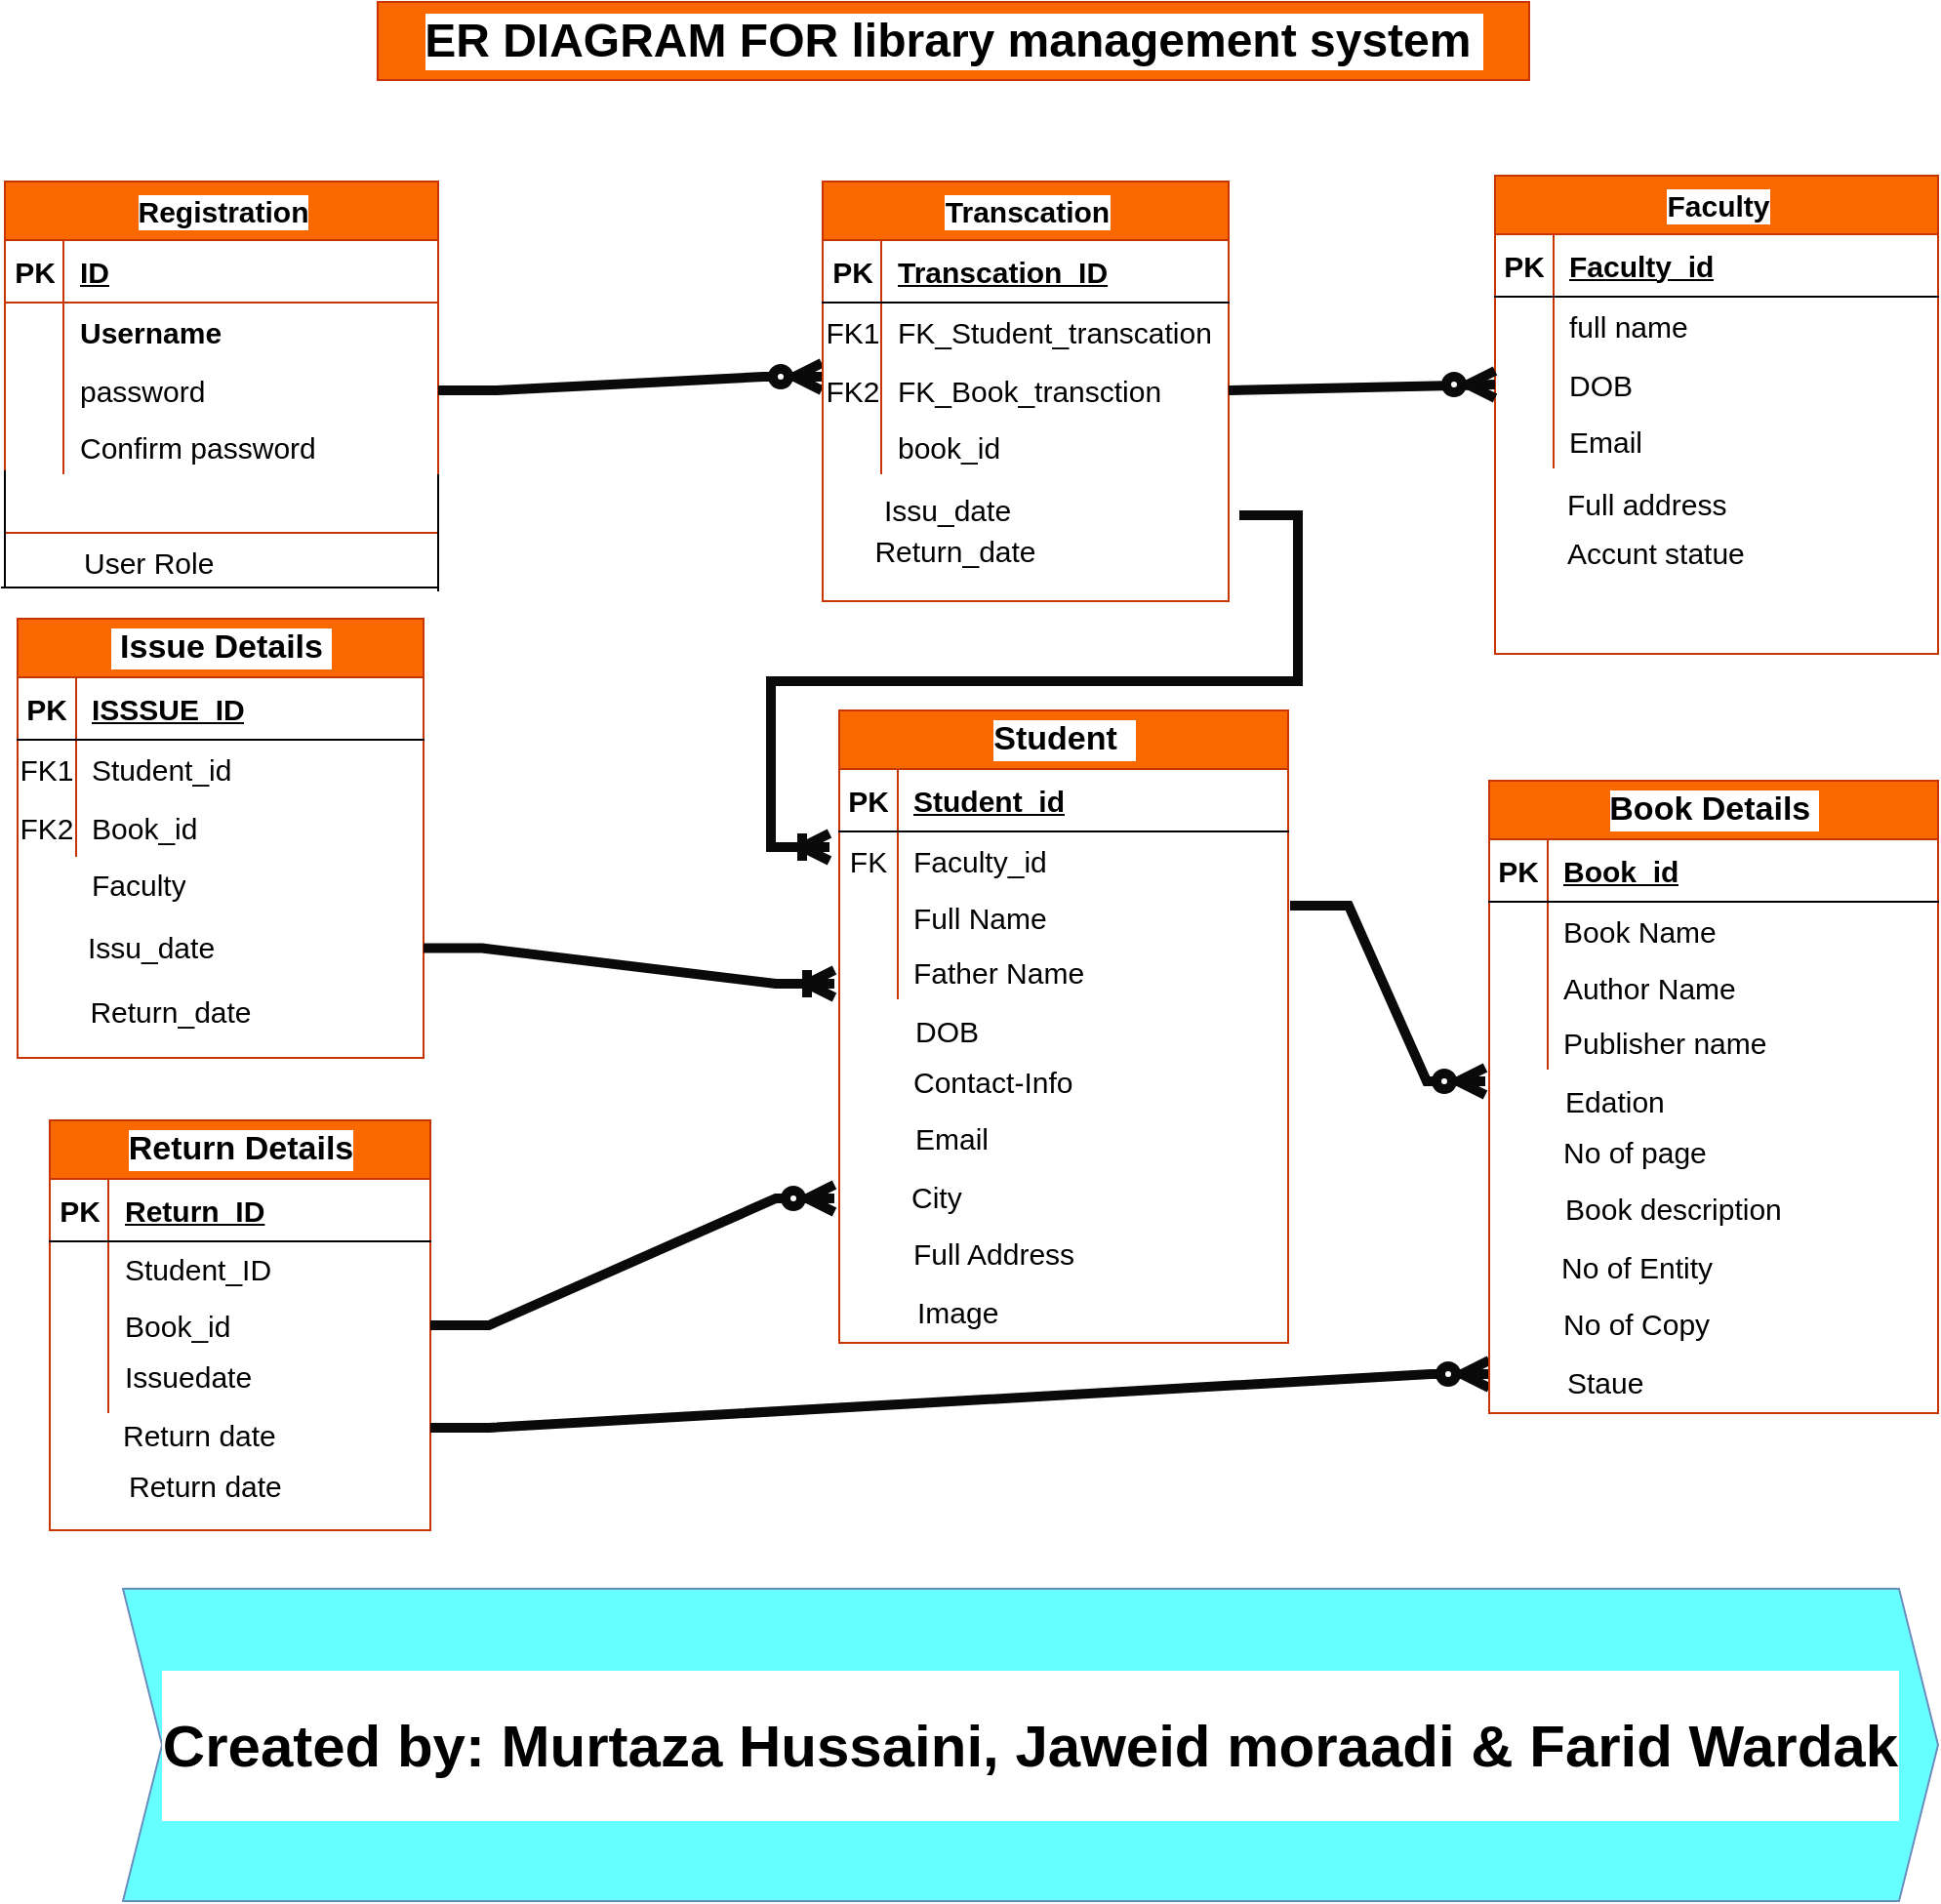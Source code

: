 <mxfile version="27.0.5">
  <diagram name="Page-1" id="enIxqUN0M-IkAclhJr2Q">
    <mxGraphModel dx="1326" dy="737" grid="1" gridSize="10" guides="1" tooltips="1" connect="1" arrows="1" fold="1" page="1" pageScale="1" pageWidth="850" pageHeight="1100" math="0" shadow="0">
      <root>
        <mxCell id="0" />
        <mxCell id="1" parent="0" />
        <mxCell id="2v6IDgmXy5sViwPyaW7p-1" value="&lt;font&gt;Registration&lt;/font&gt;" style="shape=table;startSize=30;container=1;collapsible=1;childLayout=tableLayout;fixedRows=1;rowLines=0;fontStyle=1;align=center;resizeLast=1;html=1;labelBackgroundColor=#FFFFFF;swimlaneFillColor=default;fontSize=15;fillColor=#fa6800;fontColor=#000000;strokeColor=#C73500;" parent="1" vertex="1">
          <mxGeometry x="209.5" y="149" width="222" height="180" as="geometry" />
        </mxCell>
        <mxCell id="2v6IDgmXy5sViwPyaW7p-2" value="" style="shape=tableRow;horizontal=0;startSize=0;swimlaneHead=0;swimlaneBody=0;fillColor=none;collapsible=0;dropTarget=0;points=[[0,0.5],[1,0.5]];portConstraint=eastwest;top=0;left=0;right=0;bottom=1;labelBackgroundColor=#FFFFFF;strokeColor=inherit;fontSize=15;" parent="2v6IDgmXy5sViwPyaW7p-1" vertex="1">
          <mxGeometry y="30" width="222" height="32" as="geometry" />
        </mxCell>
        <mxCell id="2v6IDgmXy5sViwPyaW7p-3" value="PK" style="shape=partialRectangle;connectable=0;fillColor=none;top=0;left=0;bottom=0;right=0;fontStyle=1;overflow=hidden;whiteSpace=wrap;html=1;labelBackgroundColor=#FFFFFF;strokeColor=inherit;fontSize=15;" parent="2v6IDgmXy5sViwPyaW7p-2" vertex="1">
          <mxGeometry width="30" height="32" as="geometry">
            <mxRectangle width="30" height="32" as="alternateBounds" />
          </mxGeometry>
        </mxCell>
        <mxCell id="2v6IDgmXy5sViwPyaW7p-4" value="ID" style="shape=partialRectangle;connectable=0;fillColor=none;top=0;left=0;bottom=0;right=0;align=left;spacingLeft=6;fontStyle=5;overflow=hidden;whiteSpace=wrap;html=1;labelBackgroundColor=#FFFFFF;strokeColor=inherit;fontSize=15;" parent="2v6IDgmXy5sViwPyaW7p-2" vertex="1">
          <mxGeometry x="30" width="192" height="32" as="geometry">
            <mxRectangle width="192" height="32" as="alternateBounds" />
          </mxGeometry>
        </mxCell>
        <mxCell id="2v6IDgmXy5sViwPyaW7p-5" value="" style="shape=tableRow;horizontal=0;startSize=0;swimlaneHead=0;swimlaneBody=0;fillColor=none;collapsible=0;dropTarget=0;points=[[0,0.5],[1,0.5]];portConstraint=eastwest;top=0;left=0;right=0;bottom=0;labelBackgroundColor=#FFFFFF;strokeColor=inherit;fontSize=15;" parent="2v6IDgmXy5sViwPyaW7p-1" vertex="1">
          <mxGeometry y="62" width="222" height="30" as="geometry" />
        </mxCell>
        <mxCell id="2v6IDgmXy5sViwPyaW7p-6" value="" style="shape=partialRectangle;connectable=0;fillColor=none;top=0;left=0;bottom=0;right=0;editable=1;overflow=hidden;whiteSpace=wrap;html=1;labelBackgroundColor=#FFFFFF;strokeColor=inherit;fontSize=15;" parent="2v6IDgmXy5sViwPyaW7p-5" vertex="1">
          <mxGeometry width="30" height="30" as="geometry">
            <mxRectangle width="30" height="30" as="alternateBounds" />
          </mxGeometry>
        </mxCell>
        <mxCell id="2v6IDgmXy5sViwPyaW7p-7" value="&lt;b&gt;Username&lt;/b&gt;" style="shape=partialRectangle;connectable=0;fillColor=none;top=0;left=0;bottom=0;right=0;align=left;spacingLeft=6;overflow=hidden;whiteSpace=wrap;html=1;labelBackgroundColor=#FFFFFF;strokeColor=inherit;fontSize=15;" parent="2v6IDgmXy5sViwPyaW7p-5" vertex="1">
          <mxGeometry x="30" width="192" height="30" as="geometry">
            <mxRectangle width="192" height="30" as="alternateBounds" />
          </mxGeometry>
        </mxCell>
        <mxCell id="2v6IDgmXy5sViwPyaW7p-8" value="" style="shape=tableRow;horizontal=0;startSize=0;swimlaneHead=0;swimlaneBody=0;fillColor=none;collapsible=0;dropTarget=0;points=[[0,0.5],[1,0.5]];portConstraint=eastwest;top=0;left=0;right=0;bottom=0;labelBackgroundColor=#FFFFFF;strokeColor=inherit;fontSize=15;" parent="2v6IDgmXy5sViwPyaW7p-1" vertex="1">
          <mxGeometry y="92" width="222" height="30" as="geometry" />
        </mxCell>
        <mxCell id="2v6IDgmXy5sViwPyaW7p-9" value="" style="shape=partialRectangle;connectable=0;fillColor=none;top=0;left=0;bottom=0;right=0;editable=1;overflow=hidden;whiteSpace=wrap;html=1;labelBackgroundColor=#FFFFFF;strokeColor=inherit;fontSize=15;" parent="2v6IDgmXy5sViwPyaW7p-8" vertex="1">
          <mxGeometry width="30" height="30" as="geometry">
            <mxRectangle width="30" height="30" as="alternateBounds" />
          </mxGeometry>
        </mxCell>
        <mxCell id="2v6IDgmXy5sViwPyaW7p-10" value="password" style="shape=partialRectangle;connectable=0;fillColor=none;top=0;left=0;bottom=0;right=0;align=left;spacingLeft=6;overflow=hidden;whiteSpace=wrap;html=1;labelBackgroundColor=#FFFFFF;strokeColor=inherit;fontSize=15;" parent="2v6IDgmXy5sViwPyaW7p-8" vertex="1">
          <mxGeometry x="30" width="192" height="30" as="geometry">
            <mxRectangle width="192" height="30" as="alternateBounds" />
          </mxGeometry>
        </mxCell>
        <mxCell id="2v6IDgmXy5sViwPyaW7p-11" value="" style="shape=tableRow;horizontal=0;startSize=0;swimlaneHead=0;swimlaneBody=0;fillColor=none;collapsible=0;dropTarget=0;points=[[0,0.5],[1,0.5]];portConstraint=eastwest;top=0;left=0;right=0;bottom=0;labelBackgroundColor=#FFFFFF;strokeColor=inherit;fontSize=15;" parent="2v6IDgmXy5sViwPyaW7p-1" vertex="1">
          <mxGeometry y="122" width="222" height="28" as="geometry" />
        </mxCell>
        <mxCell id="2v6IDgmXy5sViwPyaW7p-12" value="" style="shape=partialRectangle;connectable=0;fillColor=none;top=0;left=0;bottom=0;right=0;editable=1;overflow=hidden;whiteSpace=wrap;html=1;labelBackgroundColor=#FFFFFF;strokeColor=inherit;fontSize=15;" parent="2v6IDgmXy5sViwPyaW7p-11" vertex="1">
          <mxGeometry width="30" height="28" as="geometry">
            <mxRectangle width="30" height="28" as="alternateBounds" />
          </mxGeometry>
        </mxCell>
        <mxCell id="2v6IDgmXy5sViwPyaW7p-13" value="Confirm password" style="shape=partialRectangle;connectable=0;fillColor=none;top=0;left=0;bottom=0;right=0;align=left;spacingLeft=6;overflow=hidden;whiteSpace=wrap;html=1;labelBackgroundColor=#FFFFFF;strokeColor=inherit;fontSize=15;" parent="2v6IDgmXy5sViwPyaW7p-11" vertex="1">
          <mxGeometry x="30" width="192" height="28" as="geometry">
            <mxRectangle width="192" height="28" as="alternateBounds" />
          </mxGeometry>
        </mxCell>
        <mxCell id="2v6IDgmXy5sViwPyaW7p-14" value="" style="endArrow=none;html=1;rounded=0;fontFamily=Helvetica;fontSize=15;fontColor=default;horizontal=0;exitX=0.016;exitY=-0.075;exitDx=0;exitDy=0;exitPerimeter=0;entryX=0.994;entryY=0.89;entryDx=0;entryDy=0;entryPerimeter=0;labelBackgroundColor=#FFFFFF;strokeColor=none;" parent="2v6IDgmXy5sViwPyaW7p-1" target="2v6IDgmXy5sViwPyaW7p-5" edge="1">
          <mxGeometry width="50" height="50" relative="1" as="geometry">
            <mxPoint x="-0.12" y="89.75" as="sourcePoint" />
            <mxPoint x="187" y="90" as="targetPoint" />
          </mxGeometry>
        </mxCell>
        <mxCell id="2v6IDgmXy5sViwPyaW7p-20" value="" style="edgeStyle=entityRelationEdgeStyle;fontSize=20;html=1;endArrow=ERzeroToMany;startArrow=none;rounded=0;fontFamily=Verdana;fontColor=#1A1A1A;horizontal=0;labelBackgroundColor=light-dark(#171616, #121212);exitX=1;exitY=0.5;exitDx=0;exitDy=0;fillColor=#fa6800;strokeColor=light-dark(#0a0a0a, #ff9164);spacingTop=2;fontStyle=1;verticalAlign=middle;labelBorderColor=default;textShadow=0;entryX=1;entryY=0.5;entryDx=0;entryDy=0;startFill=0;endSize=8;startSize=8;targetPerimeterSpacing=2;sourcePerimeterSpacing=2;jumpStyle=line;strokeWidth=5;" parent="2v6IDgmXy5sViwPyaW7p-1" source="2v6IDgmXy5sViwPyaW7p-8" edge="1">
          <mxGeometry width="100" height="100" relative="1" as="geometry">
            <mxPoint x="230" y="111.5" as="sourcePoint" />
            <mxPoint x="418.5" y="100" as="targetPoint" />
            <Array as="points">
              <mxPoint x="320" y="11.5" />
              <mxPoint x="330" y="91.5" />
            </Array>
          </mxGeometry>
        </mxCell>
        <mxCell id="2v6IDgmXy5sViwPyaW7p-15" value="User Role" style="shape=partialRectangle;connectable=0;fillColor=none;top=0;left=0;bottom=0;right=0;align=left;spacingLeft=6;overflow=hidden;whiteSpace=wrap;html=1;labelBackgroundColor=#FFFFFF;strokeColor=none;fontSize=15;" parent="1" vertex="1">
          <mxGeometry x="241.5" y="329" width="150" height="30" as="geometry">
            <mxRectangle width="150" height="30" as="alternateBounds" />
          </mxGeometry>
        </mxCell>
        <mxCell id="2v6IDgmXy5sViwPyaW7p-16" value="" style="endArrow=none;html=1;rounded=0;fontFamily=Helvetica;fontSize=15;fontColor=default;horizontal=0;labelBackgroundColor=#FFFFFF;strokeColor=none;" parent="1" edge="1">
          <mxGeometry width="50" height="50" relative="1" as="geometry">
            <mxPoint x="251.5" y="369" as="sourcePoint" />
            <mxPoint x="431.5" y="369" as="targetPoint" />
          </mxGeometry>
        </mxCell>
        <mxCell id="2v6IDgmXy5sViwPyaW7p-17" value="" style="endArrow=none;html=1;rounded=0;fontFamily=Helvetica;fontSize=15;fontColor=default;horizontal=0;labelBackgroundColor=#FFFFFF;strokeColor=none;" parent="1" edge="1">
          <mxGeometry width="50" height="50" relative="1" as="geometry">
            <mxPoint x="431.5" y="329" as="sourcePoint" />
            <mxPoint x="431.5" y="369" as="targetPoint" />
          </mxGeometry>
        </mxCell>
        <mxCell id="2v6IDgmXy5sViwPyaW7p-18" value="" style="endArrow=none;html=1;rounded=0;fontFamily=Helvetica;fontSize=15;fontColor=default;horizontal=0;labelBackgroundColor=#FFFFFF;strokeColor=none;" parent="1" edge="1">
          <mxGeometry width="50" height="50" relative="1" as="geometry">
            <mxPoint x="251.5" y="329" as="sourcePoint" />
            <mxPoint x="251.5" y="370" as="targetPoint" />
          </mxGeometry>
        </mxCell>
        <mxCell id="2v6IDgmXy5sViwPyaW7p-19" value="" style="endArrow=none;html=1;rounded=0;fontFamily=Helvetica;fontSize=15;fontColor=default;horizontal=0;labelBackgroundColor=#FFFFFF;strokeColor=none;" parent="1" edge="1">
          <mxGeometry width="50" height="50" relative="1" as="geometry">
            <mxPoint x="281.5" y="330" as="sourcePoint" />
            <mxPoint x="281.5" y="370" as="targetPoint" />
          </mxGeometry>
        </mxCell>
        <mxCell id="2v6IDgmXy5sViwPyaW7p-21" value="Transcation" style="shape=table;startSize=30;container=1;collapsible=1;childLayout=tableLayout;fixedRows=1;rowLines=0;fontStyle=1;align=center;resizeLast=1;html=1;labelBackgroundColor=#FFFFFF;swimlaneFillColor=default;fontSize=15;fillColor=#fa6800;fontColor=#000000;strokeColor=#C73500;" parent="1" vertex="1">
          <mxGeometry x="628.5" y="149" width="208" height="215" as="geometry" />
        </mxCell>
        <mxCell id="2v6IDgmXy5sViwPyaW7p-22" value="" style="shape=tableRow;horizontal=0;startSize=0;swimlaneHead=0;swimlaneBody=0;fillColor=none;collapsible=0;dropTarget=0;points=[[0,0.5],[1,0.5]];portConstraint=eastwest;top=0;left=0;right=0;bottom=1;labelBackgroundColor=#FFFFFF;fontSize=15;" parent="2v6IDgmXy5sViwPyaW7p-21" vertex="1">
          <mxGeometry y="30" width="208" height="32" as="geometry" />
        </mxCell>
        <mxCell id="2v6IDgmXy5sViwPyaW7p-23" value="PK" style="shape=partialRectangle;connectable=0;fillColor=none;top=0;left=0;bottom=0;right=0;fontStyle=1;overflow=hidden;whiteSpace=wrap;html=1;labelBackgroundColor=#FFFFFF;fontSize=15;" parent="2v6IDgmXy5sViwPyaW7p-22" vertex="1">
          <mxGeometry width="30" height="32" as="geometry">
            <mxRectangle width="30" height="32" as="alternateBounds" />
          </mxGeometry>
        </mxCell>
        <mxCell id="2v6IDgmXy5sViwPyaW7p-24" value="Transcation_ID" style="shape=partialRectangle;connectable=0;fillColor=none;top=0;left=0;bottom=0;right=0;align=left;spacingLeft=6;fontStyle=5;overflow=hidden;whiteSpace=wrap;html=1;labelBackgroundColor=#FFFFFF;fontSize=15;" parent="2v6IDgmXy5sViwPyaW7p-22" vertex="1">
          <mxGeometry x="30" width="178" height="32" as="geometry">
            <mxRectangle width="178" height="32" as="alternateBounds" />
          </mxGeometry>
        </mxCell>
        <mxCell id="2v6IDgmXy5sViwPyaW7p-25" value="" style="shape=tableRow;horizontal=0;startSize=0;swimlaneHead=0;swimlaneBody=0;fillColor=none;collapsible=0;dropTarget=0;points=[[0,0.5],[1,0.5]];portConstraint=eastwest;top=0;left=0;right=0;bottom=0;labelBackgroundColor=#FFFFFF;fontSize=15;" parent="2v6IDgmXy5sViwPyaW7p-21" vertex="1">
          <mxGeometry y="62" width="208" height="30" as="geometry" />
        </mxCell>
        <mxCell id="2v6IDgmXy5sViwPyaW7p-26" value="FK1" style="shape=partialRectangle;connectable=0;fillColor=none;top=0;left=0;bottom=0;right=0;editable=1;overflow=hidden;whiteSpace=wrap;html=1;labelBackgroundColor=#FFFFFF;fontSize=15;" parent="2v6IDgmXy5sViwPyaW7p-25" vertex="1">
          <mxGeometry width="30" height="30" as="geometry">
            <mxRectangle width="30" height="30" as="alternateBounds" />
          </mxGeometry>
        </mxCell>
        <mxCell id="2v6IDgmXy5sViwPyaW7p-27" value="FK_Student_transcation" style="shape=partialRectangle;connectable=0;fillColor=none;top=0;left=0;bottom=0;right=0;align=left;spacingLeft=6;overflow=hidden;whiteSpace=wrap;html=1;labelBackgroundColor=#FFFFFF;fontSize=15;" parent="2v6IDgmXy5sViwPyaW7p-25" vertex="1">
          <mxGeometry x="30" width="178" height="30" as="geometry">
            <mxRectangle width="178" height="30" as="alternateBounds" />
          </mxGeometry>
        </mxCell>
        <mxCell id="2v6IDgmXy5sViwPyaW7p-28" value="" style="shape=tableRow;horizontal=0;startSize=0;swimlaneHead=0;swimlaneBody=0;fillColor=none;collapsible=0;dropTarget=0;points=[[0,0.5],[1,0.5]];portConstraint=eastwest;top=0;left=0;right=0;bottom=0;labelBackgroundColor=#FFFFFF;fontSize=15;" parent="2v6IDgmXy5sViwPyaW7p-21" vertex="1">
          <mxGeometry y="92" width="208" height="30" as="geometry" />
        </mxCell>
        <mxCell id="2v6IDgmXy5sViwPyaW7p-29" value="FK2" style="shape=partialRectangle;connectable=0;fillColor=none;top=0;left=0;bottom=0;right=0;editable=1;overflow=hidden;whiteSpace=wrap;html=1;labelBackgroundColor=#FFFFFF;fontSize=15;" parent="2v6IDgmXy5sViwPyaW7p-28" vertex="1">
          <mxGeometry width="30" height="30" as="geometry">
            <mxRectangle width="30" height="30" as="alternateBounds" />
          </mxGeometry>
        </mxCell>
        <mxCell id="2v6IDgmXy5sViwPyaW7p-30" value="FK_Book_transction" style="shape=partialRectangle;connectable=0;fillColor=none;top=0;left=0;bottom=0;right=0;align=left;spacingLeft=6;overflow=hidden;whiteSpace=wrap;html=1;labelBackgroundColor=#FFFFFF;fontSize=15;" parent="2v6IDgmXy5sViwPyaW7p-28" vertex="1">
          <mxGeometry x="30" width="178" height="30" as="geometry">
            <mxRectangle width="178" height="30" as="alternateBounds" />
          </mxGeometry>
        </mxCell>
        <mxCell id="2v6IDgmXy5sViwPyaW7p-31" value="" style="shape=tableRow;horizontal=0;startSize=0;swimlaneHead=0;swimlaneBody=0;fillColor=none;collapsible=0;dropTarget=0;points=[[0,0.5],[1,0.5]];portConstraint=eastwest;top=0;left=0;right=0;bottom=0;labelBackgroundColor=#FFFFFF;fontSize=15;" parent="2v6IDgmXy5sViwPyaW7p-21" vertex="1">
          <mxGeometry y="122" width="208" height="28" as="geometry" />
        </mxCell>
        <mxCell id="2v6IDgmXy5sViwPyaW7p-32" value="" style="shape=partialRectangle;connectable=0;fillColor=none;top=0;left=0;bottom=0;right=0;editable=1;overflow=hidden;whiteSpace=wrap;html=1;labelBackgroundColor=#FFFFFF;fontSize=15;" parent="2v6IDgmXy5sViwPyaW7p-31" vertex="1">
          <mxGeometry width="30" height="28" as="geometry">
            <mxRectangle width="30" height="28" as="alternateBounds" />
          </mxGeometry>
        </mxCell>
        <mxCell id="2v6IDgmXy5sViwPyaW7p-33" value="book_id" style="shape=partialRectangle;connectable=0;fillColor=none;top=0;left=0;bottom=0;right=0;align=left;spacingLeft=6;overflow=hidden;whiteSpace=wrap;html=1;labelBackgroundColor=#FFFFFF;fontSize=15;" parent="2v6IDgmXy5sViwPyaW7p-31" vertex="1">
          <mxGeometry x="30" width="178" height="28" as="geometry">
            <mxRectangle width="178" height="28" as="alternateBounds" />
          </mxGeometry>
        </mxCell>
        <mxCell id="2v6IDgmXy5sViwPyaW7p-34" value="Issu_date" style="text;html=1;align=center;verticalAlign=middle;resizable=0;points=[];autosize=1;strokeColor=none;fillColor=none;fontFamily=Helvetica;fontSize=15;fontColor=default;horizontal=0;rotation=90;labelBackgroundColor=#FFFFFF;" parent="1" vertex="1">
          <mxGeometry x="671.5" y="277" width="40" height="80" as="geometry" />
        </mxCell>
        <mxCell id="2v6IDgmXy5sViwPyaW7p-35" value="Return_date" style="text;html=1;align=center;verticalAlign=middle;resizable=0;points=[];autosize=1;strokeColor=none;fillColor=none;fontFamily=Helvetica;fontSize=15;fontColor=default;horizontal=0;rotation=90;labelBackgroundColor=#FFFFFF;" parent="1" vertex="1">
          <mxGeometry x="675.5" y="288" width="40" height="100" as="geometry" />
        </mxCell>
        <mxCell id="2v6IDgmXy5sViwPyaW7p-37" value="Faculty" style="shape=table;startSize=30;container=1;collapsible=1;childLayout=tableLayout;fixedRows=1;rowLines=0;fontStyle=1;align=center;resizeLast=1;html=1;labelBackgroundColor=#FFFFFF;swimlaneFillColor=default;strokeColor=#C73500;fontSize=15;fillColor=#fa6800;fontColor=#000000;" parent="1" vertex="1">
          <mxGeometry x="973" y="146" width="227" height="245" as="geometry" />
        </mxCell>
        <mxCell id="2v6IDgmXy5sViwPyaW7p-38" value="" style="shape=tableRow;horizontal=0;startSize=0;swimlaneHead=0;swimlaneBody=0;fillColor=none;collapsible=0;dropTarget=0;points=[[0,0.5],[1,0.5]];portConstraint=eastwest;top=0;left=0;right=0;bottom=1;labelBackgroundColor=#FFFFFF;swimlaneFillColor=default;strokeColor=default;fontSize=15;" parent="2v6IDgmXy5sViwPyaW7p-37" vertex="1">
          <mxGeometry y="30" width="227" height="32" as="geometry" />
        </mxCell>
        <mxCell id="2v6IDgmXy5sViwPyaW7p-39" value="PK" style="shape=partialRectangle;connectable=0;fillColor=none;top=0;left=0;bottom=0;right=0;fontStyle=1;overflow=hidden;whiteSpace=wrap;html=1;labelBackgroundColor=#FFFFFF;swimlaneFillColor=default;strokeColor=default;fontSize=15;" parent="2v6IDgmXy5sViwPyaW7p-38" vertex="1">
          <mxGeometry width="30" height="32" as="geometry">
            <mxRectangle width="30" height="32" as="alternateBounds" />
          </mxGeometry>
        </mxCell>
        <mxCell id="2v6IDgmXy5sViwPyaW7p-40" value="Faculty_id" style="shape=partialRectangle;connectable=0;fillColor=none;top=0;left=0;bottom=0;right=0;align=left;spacingLeft=6;fontStyle=5;overflow=hidden;whiteSpace=wrap;html=1;labelBackgroundColor=#FFFFFF;swimlaneFillColor=default;strokeColor=default;fontSize=15;" parent="2v6IDgmXy5sViwPyaW7p-38" vertex="1">
          <mxGeometry x="30" width="197" height="32" as="geometry">
            <mxRectangle width="197" height="32" as="alternateBounds" />
          </mxGeometry>
        </mxCell>
        <mxCell id="2v6IDgmXy5sViwPyaW7p-41" value="" style="shape=tableRow;horizontal=0;startSize=0;swimlaneHead=0;swimlaneBody=0;fillColor=none;collapsible=0;dropTarget=0;points=[[0,0.5],[1,0.5]];portConstraint=eastwest;top=0;left=0;right=0;bottom=0;labelBackgroundColor=#FFFFFF;swimlaneFillColor=default;strokeColor=default;fontSize=15;" parent="2v6IDgmXy5sViwPyaW7p-37" vertex="1">
          <mxGeometry y="62" width="227" height="30" as="geometry" />
        </mxCell>
        <mxCell id="2v6IDgmXy5sViwPyaW7p-42" value="" style="shape=partialRectangle;connectable=0;fillColor=none;top=0;left=0;bottom=0;right=0;editable=1;overflow=hidden;whiteSpace=wrap;html=1;labelBackgroundColor=#FFFFFF;swimlaneFillColor=default;strokeColor=default;fontSize=15;" parent="2v6IDgmXy5sViwPyaW7p-41" vertex="1">
          <mxGeometry width="30" height="30" as="geometry">
            <mxRectangle width="30" height="30" as="alternateBounds" />
          </mxGeometry>
        </mxCell>
        <mxCell id="2v6IDgmXy5sViwPyaW7p-43" value="full name" style="shape=partialRectangle;connectable=0;fillColor=none;top=0;left=0;bottom=0;right=0;align=left;spacingLeft=6;overflow=hidden;whiteSpace=wrap;html=1;labelBackgroundColor=#FFFFFF;swimlaneFillColor=default;strokeColor=default;fontSize=15;" parent="2v6IDgmXy5sViwPyaW7p-41" vertex="1">
          <mxGeometry x="30" width="197" height="30" as="geometry">
            <mxRectangle width="197" height="30" as="alternateBounds" />
          </mxGeometry>
        </mxCell>
        <mxCell id="2v6IDgmXy5sViwPyaW7p-44" value="" style="shape=tableRow;horizontal=0;startSize=0;swimlaneHead=0;swimlaneBody=0;fillColor=none;collapsible=0;dropTarget=0;points=[[0,0.5],[1,0.5]];portConstraint=eastwest;top=0;left=0;right=0;bottom=0;labelBackgroundColor=#FFFFFF;swimlaneFillColor=default;strokeColor=default;fontSize=15;" parent="2v6IDgmXy5sViwPyaW7p-37" vertex="1">
          <mxGeometry y="92" width="227" height="30" as="geometry" />
        </mxCell>
        <mxCell id="2v6IDgmXy5sViwPyaW7p-45" value="" style="shape=partialRectangle;connectable=0;fillColor=none;top=0;left=0;bottom=0;right=0;editable=1;overflow=hidden;whiteSpace=wrap;html=1;labelBackgroundColor=#FFFFFF;swimlaneFillColor=default;strokeColor=default;fontSize=15;" parent="2v6IDgmXy5sViwPyaW7p-44" vertex="1">
          <mxGeometry width="30" height="30" as="geometry">
            <mxRectangle width="30" height="30" as="alternateBounds" />
          </mxGeometry>
        </mxCell>
        <mxCell id="2v6IDgmXy5sViwPyaW7p-46" value="DOB" style="shape=partialRectangle;connectable=0;fillColor=none;top=0;left=0;bottom=0;right=0;align=left;spacingLeft=6;overflow=hidden;whiteSpace=wrap;html=1;labelBackgroundColor=#FFFFFF;swimlaneFillColor=default;strokeColor=default;fontSize=15;" parent="2v6IDgmXy5sViwPyaW7p-44" vertex="1">
          <mxGeometry x="30" width="197" height="30" as="geometry">
            <mxRectangle width="197" height="30" as="alternateBounds" />
          </mxGeometry>
        </mxCell>
        <mxCell id="2v6IDgmXy5sViwPyaW7p-47" value="" style="shape=tableRow;horizontal=0;startSize=0;swimlaneHead=0;swimlaneBody=0;fillColor=none;collapsible=0;dropTarget=0;points=[[0,0.5],[1,0.5]];portConstraint=eastwest;top=0;left=0;right=0;bottom=0;labelBackgroundColor=#FFFFFF;swimlaneFillColor=default;strokeColor=default;fontSize=15;" parent="2v6IDgmXy5sViwPyaW7p-37" vertex="1">
          <mxGeometry y="122" width="227" height="28" as="geometry" />
        </mxCell>
        <mxCell id="2v6IDgmXy5sViwPyaW7p-48" value="" style="shape=partialRectangle;connectable=0;fillColor=none;top=0;left=0;bottom=0;right=0;editable=1;overflow=hidden;whiteSpace=wrap;html=1;labelBackgroundColor=#FFFFFF;swimlaneFillColor=default;strokeColor=default;fontSize=15;" parent="2v6IDgmXy5sViwPyaW7p-47" vertex="1">
          <mxGeometry width="30" height="28" as="geometry">
            <mxRectangle width="30" height="28" as="alternateBounds" />
          </mxGeometry>
        </mxCell>
        <mxCell id="2v6IDgmXy5sViwPyaW7p-49" value="Email" style="shape=partialRectangle;connectable=0;fillColor=none;top=0;left=0;bottom=0;right=0;align=left;spacingLeft=6;overflow=hidden;whiteSpace=wrap;html=1;labelBackgroundColor=#FFFFFF;swimlaneFillColor=default;strokeColor=default;fontSize=15;" parent="2v6IDgmXy5sViwPyaW7p-47" vertex="1">
          <mxGeometry x="30" width="197" height="28" as="geometry">
            <mxRectangle width="197" height="28" as="alternateBounds" />
          </mxGeometry>
        </mxCell>
        <mxCell id="2v6IDgmXy5sViwPyaW7p-50" value="Full address" style="shape=partialRectangle;connectable=0;fillColor=none;top=0;left=0;bottom=0;right=0;align=left;spacingLeft=6;overflow=hidden;whiteSpace=wrap;html=1;labelBackgroundColor=#FFFFFF;swimlaneFillColor=default;strokeColor=default;fontSize=15;" parent="1" vertex="1">
          <mxGeometry x="1001.5" y="300" width="150" height="28" as="geometry">
            <mxRectangle width="150" height="28" as="alternateBounds" />
          </mxGeometry>
        </mxCell>
        <mxCell id="2v6IDgmXy5sViwPyaW7p-64" value="Accunt statue" style="shape=partialRectangle;connectable=0;fillColor=none;top=0;left=0;bottom=0;right=0;align=left;spacingLeft=6;overflow=hidden;whiteSpace=wrap;html=1;labelBackgroundColor=#FFFFFF;swimlaneFillColor=default;strokeColor=default;fontSize=15;" parent="1" vertex="1">
          <mxGeometry x="1001.5" y="325" width="150" height="28" as="geometry">
            <mxRectangle width="150" height="28" as="alternateBounds" />
          </mxGeometry>
        </mxCell>
        <mxCell id="2v6IDgmXy5sViwPyaW7p-66" value="&lt;b&gt;&lt;font style=&quot;font-size: 24px;&quot;&gt;ER DIAGRAM FOR library management system&amp;nbsp;&lt;/font&gt;&lt;/b&gt;" style="rounded=0;whiteSpace=wrap;html=1;labelBackgroundColor=#FFFFFF;fontSize=15;fillColor=#fa6800;strokeColor=#C73500;fontColor=#000000;" parent="1" vertex="1">
          <mxGeometry x="400.5" y="57" width="590" height="40" as="geometry" />
        </mxCell>
        <mxCell id="2v6IDgmXy5sViwPyaW7p-72" value="&lt;font style=&quot;font-size: 17px;&quot;&gt;Return Details&lt;/font&gt;" style="shape=table;startSize=30;container=1;collapsible=1;childLayout=tableLayout;fixedRows=1;rowLines=0;fontStyle=1;align=center;resizeLast=1;html=1;labelBackgroundColor=#FFFFFF;swimlaneFillColor=default;fontSize=15;fillColor=#fa6800;fontColor=#000000;strokeColor=#C73500;" parent="1" vertex="1">
          <mxGeometry x="232.5" y="630" width="195" height="210.0" as="geometry" />
        </mxCell>
        <mxCell id="2v6IDgmXy5sViwPyaW7p-73" value="" style="shape=tableRow;horizontal=0;startSize=0;swimlaneHead=0;swimlaneBody=0;fillColor=none;collapsible=0;dropTarget=0;points=[[0,0.5],[1,0.5]];portConstraint=eastwest;top=0;left=0;right=0;bottom=1;labelBackgroundColor=#FFFFFF;swimlaneFillColor=default;fontSize=15;" parent="2v6IDgmXy5sViwPyaW7p-72" vertex="1">
          <mxGeometry y="30" width="195" height="32" as="geometry" />
        </mxCell>
        <mxCell id="2v6IDgmXy5sViwPyaW7p-74" value="PK" style="shape=partialRectangle;connectable=0;fillColor=none;top=0;left=0;bottom=0;right=0;fontStyle=1;overflow=hidden;whiteSpace=wrap;html=1;labelBackgroundColor=#FFFFFF;swimlaneFillColor=default;fontSize=15;" parent="2v6IDgmXy5sViwPyaW7p-73" vertex="1">
          <mxGeometry width="30.0" height="32" as="geometry">
            <mxRectangle width="30.0" height="32" as="alternateBounds" />
          </mxGeometry>
        </mxCell>
        <mxCell id="2v6IDgmXy5sViwPyaW7p-75" value="Return_ID" style="shape=partialRectangle;connectable=0;fillColor=none;top=0;left=0;bottom=0;right=0;align=left;spacingLeft=6;fontStyle=5;overflow=hidden;whiteSpace=wrap;html=1;labelBackgroundColor=#FFFFFF;swimlaneFillColor=default;fontSize=15;" parent="2v6IDgmXy5sViwPyaW7p-73" vertex="1">
          <mxGeometry x="30.0" width="165.0" height="32" as="geometry">
            <mxRectangle width="165.0" height="32" as="alternateBounds" />
          </mxGeometry>
        </mxCell>
        <mxCell id="2v6IDgmXy5sViwPyaW7p-76" value="" style="shape=tableRow;horizontal=0;startSize=0;swimlaneHead=0;swimlaneBody=0;fillColor=none;collapsible=0;dropTarget=0;points=[[0,0.5],[1,0.5]];portConstraint=eastwest;top=0;left=0;right=0;bottom=0;labelBackgroundColor=#FFFFFF;swimlaneFillColor=default;fontSize=15;" parent="2v6IDgmXy5sViwPyaW7p-72" vertex="1">
          <mxGeometry y="62" width="195" height="28" as="geometry" />
        </mxCell>
        <mxCell id="2v6IDgmXy5sViwPyaW7p-77" value="" style="shape=partialRectangle;connectable=0;fillColor=none;top=0;left=0;bottom=0;right=0;editable=1;overflow=hidden;whiteSpace=wrap;html=1;labelBackgroundColor=#FFFFFF;swimlaneFillColor=default;fontSize=15;" parent="2v6IDgmXy5sViwPyaW7p-76" vertex="1">
          <mxGeometry width="30.0" height="28" as="geometry">
            <mxRectangle width="30.0" height="28" as="alternateBounds" />
          </mxGeometry>
        </mxCell>
        <mxCell id="2v6IDgmXy5sViwPyaW7p-78" value="Student_ID" style="shape=partialRectangle;connectable=0;fillColor=none;top=0;left=0;bottom=0;right=0;align=left;spacingLeft=6;overflow=hidden;whiteSpace=wrap;html=1;labelBackgroundColor=#FFFFFF;swimlaneFillColor=default;fontSize=15;" parent="2v6IDgmXy5sViwPyaW7p-76" vertex="1">
          <mxGeometry x="30.0" width="165.0" height="28" as="geometry">
            <mxRectangle width="165.0" height="28" as="alternateBounds" />
          </mxGeometry>
        </mxCell>
        <mxCell id="2v6IDgmXy5sViwPyaW7p-79" value="" style="shape=tableRow;horizontal=0;startSize=0;swimlaneHead=0;swimlaneBody=0;fillColor=none;collapsible=0;dropTarget=0;points=[[0,0.5],[1,0.5]];portConstraint=eastwest;top=0;left=0;right=0;bottom=0;labelBackgroundColor=#FFFFFF;swimlaneFillColor=default;fontSize=15;" parent="2v6IDgmXy5sViwPyaW7p-72" vertex="1">
          <mxGeometry y="90" width="195" height="30" as="geometry" />
        </mxCell>
        <mxCell id="2v6IDgmXy5sViwPyaW7p-80" value="" style="shape=partialRectangle;connectable=0;fillColor=none;top=0;left=0;bottom=0;right=0;editable=1;overflow=hidden;whiteSpace=wrap;html=1;labelBackgroundColor=#FFFFFF;swimlaneFillColor=default;fontSize=15;" parent="2v6IDgmXy5sViwPyaW7p-79" vertex="1">
          <mxGeometry width="30.0" height="30" as="geometry">
            <mxRectangle width="30.0" height="30" as="alternateBounds" />
          </mxGeometry>
        </mxCell>
        <mxCell id="2v6IDgmXy5sViwPyaW7p-81" value="Book_id" style="shape=partialRectangle;connectable=0;fillColor=none;top=0;left=0;bottom=0;right=0;align=left;spacingLeft=6;overflow=hidden;whiteSpace=wrap;html=1;labelBackgroundColor=#FFFFFF;swimlaneFillColor=default;fontSize=15;" parent="2v6IDgmXy5sViwPyaW7p-79" vertex="1">
          <mxGeometry x="30.0" width="165.0" height="30" as="geometry">
            <mxRectangle width="165.0" height="30" as="alternateBounds" />
          </mxGeometry>
        </mxCell>
        <mxCell id="2v6IDgmXy5sViwPyaW7p-82" value="" style="shape=tableRow;horizontal=0;startSize=0;swimlaneHead=0;swimlaneBody=0;fillColor=none;collapsible=0;dropTarget=0;points=[[0,0.5],[1,0.5]];portConstraint=eastwest;top=0;left=0;right=0;bottom=0;labelBackgroundColor=#FFFFFF;swimlaneFillColor=default;fontSize=15;" parent="2v6IDgmXy5sViwPyaW7p-72" vertex="1">
          <mxGeometry y="120" width="195" height="30" as="geometry" />
        </mxCell>
        <mxCell id="2v6IDgmXy5sViwPyaW7p-83" value="" style="shape=partialRectangle;connectable=0;fillColor=none;top=0;left=0;bottom=0;right=0;editable=1;overflow=hidden;whiteSpace=wrap;html=1;labelBackgroundColor=#FFFFFF;swimlaneFillColor=default;fontSize=15;" parent="2v6IDgmXy5sViwPyaW7p-82" vertex="1">
          <mxGeometry width="30.0" height="30" as="geometry">
            <mxRectangle width="30.0" height="30" as="alternateBounds" />
          </mxGeometry>
        </mxCell>
        <mxCell id="2v6IDgmXy5sViwPyaW7p-84" value="Issuedate&lt;div&gt;&lt;br&gt;&lt;/div&gt;" style="shape=partialRectangle;connectable=0;fillColor=none;top=0;left=0;bottom=0;right=0;align=left;spacingLeft=6;overflow=hidden;whiteSpace=wrap;html=1;labelBackgroundColor=#FFFFFF;swimlaneFillColor=default;fontSize=15;" parent="2v6IDgmXy5sViwPyaW7p-82" vertex="1">
          <mxGeometry x="30.0" width="165.0" height="30" as="geometry">
            <mxRectangle width="165.0" height="30" as="alternateBounds" />
          </mxGeometry>
        </mxCell>
        <mxCell id="2v6IDgmXy5sViwPyaW7p-130" value="" style="edgeStyle=entityRelationEdgeStyle;fontSize=20;html=1;endArrow=ERzeroToMany;startArrow=none;rounded=0;exitX=1;exitY=0.5;exitDx=0;exitDy=0;fontStyle=1;labelBackgroundColor=light-dark(#171616, #121212);verticalAlign=middle;fontFamily=Verdana;labelBorderColor=default;textShadow=0;entryX=1;entryY=0.5;entryDx=0;entryDy=0;startFill=0;endSize=8;startSize=8;targetPerimeterSpacing=2;sourcePerimeterSpacing=2;strokeColor=light-dark(#0a0a0a, #ff9164);jumpStyle=line;strokeWidth=5;" parent="2v6IDgmXy5sViwPyaW7p-72" source="2v6IDgmXy5sViwPyaW7p-79" edge="1">
          <mxGeometry width="100" height="100" relative="1" as="geometry">
            <mxPoint x="302" y="140" as="sourcePoint" />
            <mxPoint x="402" y="40" as="targetPoint" />
            <Array as="points">
              <mxPoint x="207.5" y="100" />
            </Array>
          </mxGeometry>
        </mxCell>
        <mxCell id="2v6IDgmXy5sViwPyaW7p-85" value="" style="shape=tableRow;horizontal=0;startSize=0;swimlaneHead=0;swimlaneBody=0;fillColor=none;collapsible=0;dropTarget=0;points=[[0,0.5],[1,0.5]];portConstraint=eastwest;top=0;left=0;right=0;bottom=0;labelBackgroundColor=#FFFFFF;swimlaneFillColor=default;fontSize=15;" parent="1" vertex="1">
          <mxGeometry x="230" y="760" width="180" height="20" as="geometry" />
        </mxCell>
        <mxCell id="2v6IDgmXy5sViwPyaW7p-86" value="" style="shape=partialRectangle;connectable=0;fillColor=none;top=0;left=0;bottom=0;right=0;editable=1;overflow=hidden;whiteSpace=wrap;html=1;labelBackgroundColor=#FFFFFF;swimlaneFillColor=default;fontSize=15;" parent="2v6IDgmXy5sViwPyaW7p-85" vertex="1">
          <mxGeometry width="30.0" height="20" as="geometry">
            <mxRectangle width="30.0" height="20" as="alternateBounds" />
          </mxGeometry>
        </mxCell>
        <mxCell id="2v6IDgmXy5sViwPyaW7p-87" value="&lt;div&gt;Return date&lt;/div&gt;" style="shape=partialRectangle;connectable=0;fillColor=none;top=0;left=0;bottom=0;right=0;align=left;spacingLeft=6;overflow=hidden;whiteSpace=wrap;html=1;labelBackgroundColor=#FFFFFF;swimlaneFillColor=default;fontSize=15;" parent="1" vertex="1">
          <mxGeometry x="262.0" y="780" width="150.0" height="20" as="geometry">
            <mxRectangle width="150.0" height="20" as="alternateBounds" />
          </mxGeometry>
        </mxCell>
        <mxCell id="2v6IDgmXy5sViwPyaW7p-97" value="" style="edgeStyle=entityRelationEdgeStyle;fontSize=20;html=1;endArrow=ERzeroToMany;startArrow=none;rounded=0;labelBackgroundColor=light-dark(#171616, #121212);fontStyle=1;verticalAlign=middle;fontFamily=Verdana;labelBorderColor=default;textShadow=0;startFill=0;endSize=8;startSize=8;targetPerimeterSpacing=2;sourcePerimeterSpacing=2;strokeColor=light-dark(#0a0a0a, #ff9164);jumpStyle=line;strokeWidth=5;" parent="1" edge="1">
          <mxGeometry width="100" height="100" relative="1" as="geometry">
            <mxPoint x="868" y="520" as="sourcePoint" />
            <mxPoint x="968" y="610" as="targetPoint" />
            <Array as="points">
              <mxPoint x="553.33" y="731.1" />
            </Array>
          </mxGeometry>
        </mxCell>
        <mxCell id="2v6IDgmXy5sViwPyaW7p-105" value="&lt;h1&gt;&lt;font&gt;Created by: Murtaza Hussaini, Jaweid moraadi &amp;amp; Farid Wardak&lt;/font&gt;&lt;/h1&gt;" style="shape=step;perimeter=stepPerimeter;whiteSpace=wrap;html=1;fixedSize=1;fillColor=#66FFFF;strokeColor=#6c8ebf;fillStyle=solid;labelBackgroundColor=#FFFFFF;fontSize=15;" parent="1" vertex="1">
          <mxGeometry x="270" y="870" width="930" height="160" as="geometry" />
        </mxCell>
        <mxCell id="2v6IDgmXy5sViwPyaW7p-107" value="" style="endArrow=none;html=1;rounded=0;entryX=1;entryY=1;entryDx=0;entryDy=0;entryPerimeter=0;fontSize=15;" parent="1" target="2v6IDgmXy5sViwPyaW7p-11" edge="1">
          <mxGeometry width="50" height="50" relative="1" as="geometry">
            <mxPoint x="431.5" y="359" as="sourcePoint" />
            <mxPoint x="431.5" y="336" as="targetPoint" />
          </mxGeometry>
        </mxCell>
        <mxCell id="2v6IDgmXy5sViwPyaW7p-108" value="" style="endArrow=none;html=1;rounded=0;fontSize=15;" parent="1" edge="1">
          <mxGeometry width="50" height="50" relative="1" as="geometry">
            <mxPoint x="431.5" y="357" as="sourcePoint" />
            <mxPoint x="207.5" y="357" as="targetPoint" />
          </mxGeometry>
        </mxCell>
        <mxCell id="2v6IDgmXy5sViwPyaW7p-110" value="&lt;font style=&quot;font-size: 17px;&quot;&gt;&amp;nbsp;Issue Details&amp;nbsp;&lt;/font&gt;" style="shape=table;startSize=30;container=1;collapsible=1;childLayout=tableLayout;fixedRows=1;rowLines=0;fontStyle=1;align=center;resizeLast=1;html=1;labelBackgroundColor=#FFFFFF;swimlaneFillColor=default;fontSize=15;fillColor=#fa6800;fontColor=#000000;strokeColor=#C73500;" parent="1" vertex="1">
          <mxGeometry x="216" y="373" width="208" height="225" as="geometry" />
        </mxCell>
        <mxCell id="2v6IDgmXy5sViwPyaW7p-111" value="" style="shape=tableRow;horizontal=0;startSize=0;swimlaneHead=0;swimlaneBody=0;fillColor=none;collapsible=0;dropTarget=0;points=[[0,0.5],[1,0.5]];portConstraint=eastwest;top=0;left=0;right=0;bottom=1;labelBackgroundColor=#FFFFFF;fontSize=15;" parent="2v6IDgmXy5sViwPyaW7p-110" vertex="1">
          <mxGeometry y="30" width="208" height="32" as="geometry" />
        </mxCell>
        <mxCell id="2v6IDgmXy5sViwPyaW7p-112" value="PK" style="shape=partialRectangle;connectable=0;fillColor=none;top=0;left=0;bottom=0;right=0;fontStyle=1;overflow=hidden;whiteSpace=wrap;html=1;labelBackgroundColor=#FFFFFF;fontSize=15;" parent="2v6IDgmXy5sViwPyaW7p-111" vertex="1">
          <mxGeometry width="30" height="32" as="geometry">
            <mxRectangle width="30" height="32" as="alternateBounds" />
          </mxGeometry>
        </mxCell>
        <mxCell id="2v6IDgmXy5sViwPyaW7p-113" value="ISSSUE_ID" style="shape=partialRectangle;connectable=0;fillColor=none;top=0;left=0;bottom=0;right=0;align=left;spacingLeft=6;fontStyle=5;overflow=hidden;whiteSpace=wrap;html=1;labelBackgroundColor=#FFFFFF;fontSize=15;" parent="2v6IDgmXy5sViwPyaW7p-111" vertex="1">
          <mxGeometry x="30" width="178" height="32" as="geometry">
            <mxRectangle width="178" height="32" as="alternateBounds" />
          </mxGeometry>
        </mxCell>
        <mxCell id="2v6IDgmXy5sViwPyaW7p-114" value="" style="shape=tableRow;horizontal=0;startSize=0;swimlaneHead=0;swimlaneBody=0;fillColor=none;collapsible=0;dropTarget=0;points=[[0,0.5],[1,0.5]];portConstraint=eastwest;top=0;left=0;right=0;bottom=0;labelBackgroundColor=#FFFFFF;fontSize=15;" parent="2v6IDgmXy5sViwPyaW7p-110" vertex="1">
          <mxGeometry y="62" width="208" height="30" as="geometry" />
        </mxCell>
        <mxCell id="2v6IDgmXy5sViwPyaW7p-115" value="FK1" style="shape=partialRectangle;connectable=0;fillColor=none;top=0;left=0;bottom=0;right=0;editable=1;overflow=hidden;whiteSpace=wrap;html=1;labelBackgroundColor=#FFFFFF;fontSize=15;" parent="2v6IDgmXy5sViwPyaW7p-114" vertex="1">
          <mxGeometry width="30" height="30" as="geometry">
            <mxRectangle width="30" height="30" as="alternateBounds" />
          </mxGeometry>
        </mxCell>
        <mxCell id="2v6IDgmXy5sViwPyaW7p-116" value="Student_id" style="shape=partialRectangle;connectable=0;fillColor=none;top=0;left=0;bottom=0;right=0;align=left;spacingLeft=6;overflow=hidden;whiteSpace=wrap;html=1;labelBackgroundColor=#FFFFFF;fontSize=15;" parent="2v6IDgmXy5sViwPyaW7p-114" vertex="1">
          <mxGeometry x="30" width="178" height="30" as="geometry">
            <mxRectangle width="178" height="30" as="alternateBounds" />
          </mxGeometry>
        </mxCell>
        <mxCell id="2v6IDgmXy5sViwPyaW7p-117" value="" style="shape=tableRow;horizontal=0;startSize=0;swimlaneHead=0;swimlaneBody=0;fillColor=none;collapsible=0;dropTarget=0;points=[[0,0.5],[1,0.5]];portConstraint=eastwest;top=0;left=0;right=0;bottom=0;labelBackgroundColor=#FFFFFF;fontSize=15;" parent="2v6IDgmXy5sViwPyaW7p-110" vertex="1">
          <mxGeometry y="92" width="208" height="30" as="geometry" />
        </mxCell>
        <mxCell id="2v6IDgmXy5sViwPyaW7p-118" value="FK2" style="shape=partialRectangle;connectable=0;fillColor=none;top=0;left=0;bottom=0;right=0;editable=1;overflow=hidden;whiteSpace=wrap;html=1;labelBackgroundColor=#FFFFFF;fontSize=15;" parent="2v6IDgmXy5sViwPyaW7p-117" vertex="1">
          <mxGeometry width="30" height="30" as="geometry">
            <mxRectangle width="30" height="30" as="alternateBounds" />
          </mxGeometry>
        </mxCell>
        <mxCell id="2v6IDgmXy5sViwPyaW7p-119" value="Book_id" style="shape=partialRectangle;connectable=0;fillColor=none;top=0;left=0;bottom=0;right=0;align=left;spacingLeft=6;overflow=hidden;whiteSpace=wrap;html=1;labelBackgroundColor=#FFFFFF;fontSize=15;" parent="2v6IDgmXy5sViwPyaW7p-117" vertex="1">
          <mxGeometry x="30" width="178" height="30" as="geometry">
            <mxRectangle width="178" height="30" as="alternateBounds" />
          </mxGeometry>
        </mxCell>
        <mxCell id="2v6IDgmXy5sViwPyaW7p-123" value="Issu_date" style="text;html=1;align=center;verticalAlign=middle;resizable=0;points=[];autosize=1;strokeColor=none;fillColor=none;fontFamily=Helvetica;fontSize=15;fontColor=default;horizontal=0;rotation=90;labelBackgroundColor=#FFFFFF;" parent="1" vertex="1">
          <mxGeometry x="264" y="501" width="40" height="80" as="geometry" />
        </mxCell>
        <mxCell id="2v6IDgmXy5sViwPyaW7p-124" value="Return_date" style="text;html=1;align=center;verticalAlign=middle;resizable=0;points=[];autosize=1;strokeColor=none;fillColor=none;fontFamily=Helvetica;fontSize=15;fontColor=default;horizontal=0;rotation=90;labelBackgroundColor=#FFFFFF;" parent="1" vertex="1">
          <mxGeometry x="274" y="524" width="40" height="100" as="geometry" />
        </mxCell>
        <mxCell id="2v6IDgmXy5sViwPyaW7p-125" value="Faculty" style="shape=partialRectangle;connectable=0;fillColor=none;top=0;left=0;bottom=0;right=0;align=left;spacingLeft=6;overflow=hidden;whiteSpace=wrap;html=1;labelBackgroundColor=#FFFFFF;fontSize=15;" parent="1" vertex="1">
          <mxGeometry x="246" y="494" width="178" height="30" as="geometry">
            <mxRectangle width="178" height="30" as="alternateBounds" />
          </mxGeometry>
        </mxCell>
        <mxCell id="2v6IDgmXy5sViwPyaW7p-126" value="" style="edgeStyle=entityRelationEdgeStyle;fontSize=20;html=1;endArrow=ERoneToMany;startArrow=none;rounded=0;exitX=1;exitY=0.75;exitDx=0;exitDy=0;fontStyle=1;labelBackgroundColor=light-dark(#171616, #121212);verticalAlign=middle;fontFamily=Verdana;labelBorderColor=default;textShadow=0;entryX=1;entryY=0.75;entryDx=0;entryDy=0;startFill=0;endSize=8;startSize=8;targetPerimeterSpacing=2;sourcePerimeterSpacing=2;strokeColor=light-dark(#0a0a0a, #ff9164);jumpStyle=line;strokeWidth=5;" parent="1" source="2v6IDgmXy5sViwPyaW7p-110" edge="1">
          <mxGeometry width="100" height="100" relative="1" as="geometry">
            <mxPoint x="534.5" y="660" as="sourcePoint" />
            <mxPoint x="634.5" y="560" as="targetPoint" />
          </mxGeometry>
        </mxCell>
        <mxCell id="2v6IDgmXy5sViwPyaW7p-131" value="" style="edgeStyle=entityRelationEdgeStyle;fontSize=20;html=1;endArrow=ERzeroToMany;startArrow=none;rounded=0;exitX=1;exitY=0.75;exitDx=0;exitDy=0;fontStyle=1;labelBackgroundColor=light-dark(#171616, #121212);verticalAlign=middle;fontFamily=Verdana;labelBorderColor=default;textShadow=0;entryX=1;entryY=0.75;entryDx=0;entryDy=0;startFill=0;endSize=8;startSize=8;targetPerimeterSpacing=2;sourcePerimeterSpacing=2;strokeColor=light-dark(#0a0a0a, #ff9164);jumpStyle=line;strokeWidth=5;" parent="1" source="2v6IDgmXy5sViwPyaW7p-72" edge="1">
          <mxGeometry width="100" height="100" relative="1" as="geometry">
            <mxPoint x="227" y="780" as="sourcePoint" />
            <mxPoint x="970" y="760" as="targetPoint" />
            <Array as="points">
              <mxPoint x="860" y="730" />
              <mxPoint x="860" y="710" />
              <mxPoint x="860" y="750" />
            </Array>
          </mxGeometry>
        </mxCell>
        <mxCell id="2v6IDgmXy5sViwPyaW7p-162" value="&lt;font style=&quot;font-size: 17px;&quot;&gt;Student&amp;nbsp;&amp;nbsp;&lt;/font&gt;" style="shape=table;startSize=30;container=1;collapsible=1;childLayout=tableLayout;fixedRows=1;rowLines=0;fontStyle=1;align=center;resizeLast=1;html=1;labelBackgroundColor=#FFFFFF;swimlaneFillColor=default;fontSize=15;fillColor=#fa6800;fontColor=#000000;strokeColor=#C73500;" parent="1" vertex="1">
          <mxGeometry x="637" y="420" width="230" height="324" as="geometry" />
        </mxCell>
        <mxCell id="2v6IDgmXy5sViwPyaW7p-163" value="" style="shape=tableRow;horizontal=0;startSize=0;swimlaneHead=0;swimlaneBody=0;fillColor=none;collapsible=0;dropTarget=0;points=[[0,0.5],[1,0.5]];portConstraint=eastwest;top=0;left=0;right=0;bottom=1;labelBackgroundColor=#FFFFFF;fontSize=15;" parent="2v6IDgmXy5sViwPyaW7p-162" vertex="1">
          <mxGeometry y="30" width="230" height="32" as="geometry" />
        </mxCell>
        <mxCell id="2v6IDgmXy5sViwPyaW7p-164" value="PK" style="shape=partialRectangle;connectable=0;fillColor=none;top=0;left=0;bottom=0;right=0;fontStyle=1;overflow=hidden;whiteSpace=wrap;html=1;labelBackgroundColor=#FFFFFF;fontSize=15;" parent="2v6IDgmXy5sViwPyaW7p-163" vertex="1">
          <mxGeometry width="30" height="32" as="geometry">
            <mxRectangle width="30" height="32" as="alternateBounds" />
          </mxGeometry>
        </mxCell>
        <mxCell id="2v6IDgmXy5sViwPyaW7p-165" value="Student_id" style="shape=partialRectangle;connectable=0;fillColor=none;top=0;left=0;bottom=0;right=0;align=left;spacingLeft=6;fontStyle=5;overflow=hidden;whiteSpace=wrap;html=1;labelBackgroundColor=#FFFFFF;fontSize=15;" parent="2v6IDgmXy5sViwPyaW7p-163" vertex="1">
          <mxGeometry x="30" width="200" height="32" as="geometry">
            <mxRectangle width="200" height="32" as="alternateBounds" />
          </mxGeometry>
        </mxCell>
        <mxCell id="2v6IDgmXy5sViwPyaW7p-166" value="" style="shape=tableRow;horizontal=0;startSize=0;swimlaneHead=0;swimlaneBody=0;fillColor=none;collapsible=0;dropTarget=0;points=[[0,0.5],[1,0.5]];portConstraint=eastwest;top=0;left=0;right=0;bottom=0;labelBackgroundColor=#FFFFFF;fontSize=15;" parent="2v6IDgmXy5sViwPyaW7p-162" vertex="1">
          <mxGeometry y="62" width="230" height="30" as="geometry" />
        </mxCell>
        <mxCell id="2v6IDgmXy5sViwPyaW7p-167" value="FK" style="shape=partialRectangle;connectable=0;fillColor=none;top=0;left=0;bottom=0;right=0;editable=1;overflow=hidden;whiteSpace=wrap;html=1;labelBackgroundColor=#FFFFFF;fontSize=15;" parent="2v6IDgmXy5sViwPyaW7p-166" vertex="1">
          <mxGeometry width="30" height="30" as="geometry">
            <mxRectangle width="30" height="30" as="alternateBounds" />
          </mxGeometry>
        </mxCell>
        <mxCell id="2v6IDgmXy5sViwPyaW7p-168" value="Faculty_id" style="shape=partialRectangle;connectable=0;fillColor=none;top=0;left=0;bottom=0;right=0;align=left;spacingLeft=6;overflow=hidden;whiteSpace=wrap;html=1;labelBackgroundColor=#FFFFFF;fontSize=15;" parent="2v6IDgmXy5sViwPyaW7p-166" vertex="1">
          <mxGeometry x="30" width="200" height="30" as="geometry">
            <mxRectangle width="200" height="30" as="alternateBounds" />
          </mxGeometry>
        </mxCell>
        <mxCell id="2v6IDgmXy5sViwPyaW7p-169" value="" style="shape=tableRow;horizontal=0;startSize=0;swimlaneHead=0;swimlaneBody=0;fillColor=none;collapsible=0;dropTarget=0;points=[[0,0.5],[1,0.5]];portConstraint=eastwest;top=0;left=0;right=0;bottom=0;labelBackgroundColor=#FFFFFF;fontSize=15;" parent="2v6IDgmXy5sViwPyaW7p-162" vertex="1">
          <mxGeometry y="92" width="230" height="28" as="geometry" />
        </mxCell>
        <mxCell id="2v6IDgmXy5sViwPyaW7p-170" value="" style="shape=partialRectangle;connectable=0;fillColor=none;top=0;left=0;bottom=0;right=0;editable=1;overflow=hidden;whiteSpace=wrap;html=1;labelBackgroundColor=#FFFFFF;fontSize=15;" parent="2v6IDgmXy5sViwPyaW7p-169" vertex="1">
          <mxGeometry width="30" height="28" as="geometry">
            <mxRectangle width="30" height="28" as="alternateBounds" />
          </mxGeometry>
        </mxCell>
        <mxCell id="2v6IDgmXy5sViwPyaW7p-171" value="Full Name" style="shape=partialRectangle;connectable=0;fillColor=none;top=0;left=0;bottom=0;right=0;align=left;spacingLeft=6;overflow=hidden;whiteSpace=wrap;html=1;labelBackgroundColor=#FFFFFF;fontSize=15;" parent="2v6IDgmXy5sViwPyaW7p-169" vertex="1">
          <mxGeometry x="30" width="200" height="28" as="geometry">
            <mxRectangle width="200" height="28" as="alternateBounds" />
          </mxGeometry>
        </mxCell>
        <mxCell id="2v6IDgmXy5sViwPyaW7p-172" value="" style="shape=tableRow;horizontal=0;startSize=0;swimlaneHead=0;swimlaneBody=0;fillColor=none;collapsible=0;dropTarget=0;points=[[0,0.5],[1,0.5]];portConstraint=eastwest;top=0;left=0;right=0;bottom=0;labelBackgroundColor=#FFFFFF;fontSize=15;" parent="2v6IDgmXy5sViwPyaW7p-162" vertex="1">
          <mxGeometry y="120" width="230" height="28" as="geometry" />
        </mxCell>
        <mxCell id="2v6IDgmXy5sViwPyaW7p-173" value="" style="shape=partialRectangle;connectable=0;fillColor=none;top=0;left=0;bottom=0;right=0;editable=1;overflow=hidden;whiteSpace=wrap;html=1;labelBackgroundColor=#FFFFFF;fontSize=15;" parent="2v6IDgmXy5sViwPyaW7p-172" vertex="1">
          <mxGeometry width="30" height="28" as="geometry">
            <mxRectangle width="30" height="28" as="alternateBounds" />
          </mxGeometry>
        </mxCell>
        <mxCell id="2v6IDgmXy5sViwPyaW7p-174" value="Father Name" style="shape=partialRectangle;connectable=0;fillColor=none;top=0;left=0;bottom=0;right=0;align=left;spacingLeft=6;overflow=hidden;whiteSpace=wrap;html=1;labelBackgroundColor=#FFFFFF;fontSize=15;" parent="2v6IDgmXy5sViwPyaW7p-172" vertex="1">
          <mxGeometry x="30" width="200" height="28" as="geometry">
            <mxRectangle width="200" height="28" as="alternateBounds" />
          </mxGeometry>
        </mxCell>
        <mxCell id="2v6IDgmXy5sViwPyaW7p-177" value="Contact-Info" style="shape=partialRectangle;connectable=0;fillColor=none;top=0;left=0;bottom=0;right=0;align=left;spacingLeft=6;overflow=hidden;whiteSpace=wrap;html=1;labelBackgroundColor=#FFFFFF;fontSize=15;" parent="1" vertex="1">
          <mxGeometry x="667" y="596" width="178" height="28" as="geometry">
            <mxRectangle width="178" height="28" as="alternateBounds" />
          </mxGeometry>
        </mxCell>
        <mxCell id="2v6IDgmXy5sViwPyaW7p-178" value="Email" style="shape=partialRectangle;connectable=0;fillColor=none;top=0;left=0;bottom=0;right=0;align=left;spacingLeft=6;overflow=hidden;whiteSpace=wrap;html=1;labelBackgroundColor=#FFFFFF;fontSize=15;" parent="1" vertex="1">
          <mxGeometry x="668" y="625" width="178" height="28" as="geometry">
            <mxRectangle width="178" height="28" as="alternateBounds" />
          </mxGeometry>
        </mxCell>
        <mxCell id="2v6IDgmXy5sViwPyaW7p-179" value="DOB" style="shape=partialRectangle;connectable=0;fillColor=none;top=0;left=0;bottom=0;right=0;align=left;spacingLeft=6;overflow=hidden;whiteSpace=wrap;html=1;labelBackgroundColor=#FFFFFF;fontSize=15;" parent="1" vertex="1">
          <mxGeometry x="668" y="570" width="178" height="28" as="geometry">
            <mxRectangle width="178" height="28" as="alternateBounds" />
          </mxGeometry>
        </mxCell>
        <mxCell id="2v6IDgmXy5sViwPyaW7p-180" value="City" style="shape=partialRectangle;connectable=0;fillColor=none;top=0;left=0;bottom=0;right=0;align=left;spacingLeft=6;overflow=hidden;whiteSpace=wrap;html=1;labelBackgroundColor=#FFFFFF;fontSize=15;" parent="1" vertex="1">
          <mxGeometry x="666" y="655" width="178" height="28" as="geometry">
            <mxRectangle width="178" height="28" as="alternateBounds" />
          </mxGeometry>
        </mxCell>
        <mxCell id="2v6IDgmXy5sViwPyaW7p-181" value="Full Address" style="shape=partialRectangle;connectable=0;fillColor=none;top=0;left=0;bottom=0;right=0;align=left;spacingLeft=6;overflow=hidden;whiteSpace=wrap;html=1;labelBackgroundColor=#FFFFFF;fontSize=15;" parent="1" vertex="1">
          <mxGeometry x="667" y="684" width="178" height="28" as="geometry">
            <mxRectangle width="178" height="28" as="alternateBounds" />
          </mxGeometry>
        </mxCell>
        <mxCell id="2v6IDgmXy5sViwPyaW7p-182" value="Image" style="shape=partialRectangle;connectable=0;fillColor=none;top=0;left=0;bottom=0;right=0;align=left;spacingLeft=6;overflow=hidden;whiteSpace=wrap;html=1;labelBackgroundColor=#FFFFFF;fontSize=15;" parent="1" vertex="1">
          <mxGeometry x="669" y="714" width="178" height="28" as="geometry">
            <mxRectangle width="178" height="28" as="alternateBounds" />
          </mxGeometry>
        </mxCell>
        <mxCell id="2v6IDgmXy5sViwPyaW7p-196" value="&lt;font style=&quot;font-size: 17px;&quot;&gt;Book Details&amp;nbsp;&lt;/font&gt;" style="shape=table;startSize=30;container=1;collapsible=1;childLayout=tableLayout;fixedRows=1;rowLines=0;fontStyle=1;align=center;resizeLast=1;html=1;labelBackgroundColor=#FFFFFF;swimlaneFillColor=default;fontSize=15;fillColor=#fa6800;fontColor=#000000;strokeColor=#C73500;" parent="1" vertex="1">
          <mxGeometry x="970" y="456" width="230" height="324" as="geometry" />
        </mxCell>
        <mxCell id="2v6IDgmXy5sViwPyaW7p-197" value="" style="shape=tableRow;horizontal=0;startSize=0;swimlaneHead=0;swimlaneBody=0;fillColor=none;collapsible=0;dropTarget=0;points=[[0,0.5],[1,0.5]];portConstraint=eastwest;top=0;left=0;right=0;bottom=1;labelBackgroundColor=#FFFFFF;fontSize=15;" parent="2v6IDgmXy5sViwPyaW7p-196" vertex="1">
          <mxGeometry y="30" width="230" height="32" as="geometry" />
        </mxCell>
        <mxCell id="2v6IDgmXy5sViwPyaW7p-198" value="PK" style="shape=partialRectangle;connectable=0;fillColor=none;top=0;left=0;bottom=0;right=0;fontStyle=1;overflow=hidden;whiteSpace=wrap;html=1;labelBackgroundColor=#FFFFFF;fontSize=15;" parent="2v6IDgmXy5sViwPyaW7p-197" vertex="1">
          <mxGeometry width="30" height="32" as="geometry">
            <mxRectangle width="30" height="32" as="alternateBounds" />
          </mxGeometry>
        </mxCell>
        <mxCell id="2v6IDgmXy5sViwPyaW7p-199" value="Book_id" style="shape=partialRectangle;connectable=0;fillColor=none;top=0;left=0;bottom=0;right=0;align=left;spacingLeft=6;fontStyle=5;overflow=hidden;whiteSpace=wrap;html=1;labelBackgroundColor=#FFFFFF;fontSize=15;" parent="2v6IDgmXy5sViwPyaW7p-197" vertex="1">
          <mxGeometry x="30" width="200" height="32" as="geometry">
            <mxRectangle width="200" height="32" as="alternateBounds" />
          </mxGeometry>
        </mxCell>
        <mxCell id="2v6IDgmXy5sViwPyaW7p-200" value="" style="shape=tableRow;horizontal=0;startSize=0;swimlaneHead=0;swimlaneBody=0;fillColor=none;collapsible=0;dropTarget=0;points=[[0,0.5],[1,0.5]];portConstraint=eastwest;top=0;left=0;right=0;bottom=0;labelBackgroundColor=#FFFFFF;fontSize=15;" parent="2v6IDgmXy5sViwPyaW7p-196" vertex="1">
          <mxGeometry y="62" width="230" height="30" as="geometry" />
        </mxCell>
        <mxCell id="2v6IDgmXy5sViwPyaW7p-201" value="" style="shape=partialRectangle;connectable=0;fillColor=none;top=0;left=0;bottom=0;right=0;editable=1;overflow=hidden;whiteSpace=wrap;html=1;labelBackgroundColor=#FFFFFF;fontSize=15;" parent="2v6IDgmXy5sViwPyaW7p-200" vertex="1">
          <mxGeometry width="30" height="30" as="geometry">
            <mxRectangle width="30" height="30" as="alternateBounds" />
          </mxGeometry>
        </mxCell>
        <mxCell id="2v6IDgmXy5sViwPyaW7p-202" value="Book Name" style="shape=partialRectangle;connectable=0;fillColor=none;top=0;left=0;bottom=0;right=0;align=left;spacingLeft=6;overflow=hidden;whiteSpace=wrap;html=1;labelBackgroundColor=#FFFFFF;fontSize=15;" parent="2v6IDgmXy5sViwPyaW7p-200" vertex="1">
          <mxGeometry x="30" width="200" height="30" as="geometry">
            <mxRectangle width="200" height="30" as="alternateBounds" />
          </mxGeometry>
        </mxCell>
        <mxCell id="2v6IDgmXy5sViwPyaW7p-203" value="" style="shape=tableRow;horizontal=0;startSize=0;swimlaneHead=0;swimlaneBody=0;fillColor=none;collapsible=0;dropTarget=0;points=[[0,0.5],[1,0.5]];portConstraint=eastwest;top=0;left=0;right=0;bottom=0;labelBackgroundColor=#FFFFFF;fontSize=15;" parent="2v6IDgmXy5sViwPyaW7p-196" vertex="1">
          <mxGeometry y="92" width="230" height="28" as="geometry" />
        </mxCell>
        <mxCell id="2v6IDgmXy5sViwPyaW7p-204" value="" style="shape=partialRectangle;connectable=0;fillColor=none;top=0;left=0;bottom=0;right=0;editable=1;overflow=hidden;whiteSpace=wrap;html=1;labelBackgroundColor=#FFFFFF;fontSize=15;" parent="2v6IDgmXy5sViwPyaW7p-203" vertex="1">
          <mxGeometry width="30" height="28" as="geometry">
            <mxRectangle width="30" height="28" as="alternateBounds" />
          </mxGeometry>
        </mxCell>
        <mxCell id="2v6IDgmXy5sViwPyaW7p-205" value="Author Name" style="shape=partialRectangle;connectable=0;fillColor=none;top=0;left=0;bottom=0;right=0;align=left;spacingLeft=6;overflow=hidden;whiteSpace=wrap;html=1;labelBackgroundColor=#FFFFFF;fontSize=15;" parent="2v6IDgmXy5sViwPyaW7p-203" vertex="1">
          <mxGeometry x="30" width="200" height="28" as="geometry">
            <mxRectangle width="200" height="28" as="alternateBounds" />
          </mxGeometry>
        </mxCell>
        <mxCell id="2v6IDgmXy5sViwPyaW7p-206" value="" style="shape=tableRow;horizontal=0;startSize=0;swimlaneHead=0;swimlaneBody=0;fillColor=none;collapsible=0;dropTarget=0;points=[[0,0.5],[1,0.5]];portConstraint=eastwest;top=0;left=0;right=0;bottom=0;labelBackgroundColor=#FFFFFF;fontSize=15;" parent="2v6IDgmXy5sViwPyaW7p-196" vertex="1">
          <mxGeometry y="120" width="230" height="28" as="geometry" />
        </mxCell>
        <mxCell id="2v6IDgmXy5sViwPyaW7p-207" value="" style="shape=partialRectangle;connectable=0;fillColor=none;top=0;left=0;bottom=0;right=0;editable=1;overflow=hidden;whiteSpace=wrap;html=1;labelBackgroundColor=#FFFFFF;fontSize=15;" parent="2v6IDgmXy5sViwPyaW7p-206" vertex="1">
          <mxGeometry width="30" height="28" as="geometry">
            <mxRectangle width="30" height="28" as="alternateBounds" />
          </mxGeometry>
        </mxCell>
        <mxCell id="2v6IDgmXy5sViwPyaW7p-208" value="Publisher name" style="shape=partialRectangle;connectable=0;fillColor=none;top=0;left=0;bottom=0;right=0;align=left;spacingLeft=6;overflow=hidden;whiteSpace=wrap;html=1;labelBackgroundColor=#FFFFFF;fontSize=15;" parent="2v6IDgmXy5sViwPyaW7p-206" vertex="1">
          <mxGeometry x="30" width="200" height="28" as="geometry">
            <mxRectangle width="200" height="28" as="alternateBounds" />
          </mxGeometry>
        </mxCell>
        <mxCell id="2v6IDgmXy5sViwPyaW7p-209" value="No of page" style="shape=partialRectangle;connectable=0;fillColor=none;top=0;left=0;bottom=0;right=0;align=left;spacingLeft=6;overflow=hidden;whiteSpace=wrap;html=1;labelBackgroundColor=#FFFFFF;fontSize=15;" parent="1" vertex="1">
          <mxGeometry x="1000" y="632" width="178" height="28" as="geometry">
            <mxRectangle width="178" height="28" as="alternateBounds" />
          </mxGeometry>
        </mxCell>
        <mxCell id="2v6IDgmXy5sViwPyaW7p-210" value="Book description" style="shape=partialRectangle;connectable=0;fillColor=none;top=0;left=0;bottom=0;right=0;align=left;spacingLeft=6;overflow=hidden;whiteSpace=wrap;html=1;labelBackgroundColor=#FFFFFF;fontSize=15;" parent="1" vertex="1">
          <mxGeometry x="1001" y="661" width="178" height="28" as="geometry">
            <mxRectangle width="178" height="28" as="alternateBounds" />
          </mxGeometry>
        </mxCell>
        <mxCell id="2v6IDgmXy5sViwPyaW7p-211" value="Edation" style="shape=partialRectangle;connectable=0;fillColor=none;top=0;left=0;bottom=0;right=0;align=left;spacingLeft=6;overflow=hidden;whiteSpace=wrap;html=1;labelBackgroundColor=#FFFFFF;fontSize=15;" parent="1" vertex="1">
          <mxGeometry x="1001" y="606" width="178" height="28" as="geometry">
            <mxRectangle width="178" height="28" as="alternateBounds" />
          </mxGeometry>
        </mxCell>
        <mxCell id="2v6IDgmXy5sViwPyaW7p-212" value="No of Entity" style="shape=partialRectangle;connectable=0;fillColor=none;top=0;left=0;bottom=0;right=0;align=left;spacingLeft=6;overflow=hidden;whiteSpace=wrap;html=1;labelBackgroundColor=#FFFFFF;fontSize=15;" parent="1" vertex="1">
          <mxGeometry x="999" y="691" width="178" height="28" as="geometry">
            <mxRectangle width="178" height="28" as="alternateBounds" />
          </mxGeometry>
        </mxCell>
        <mxCell id="2v6IDgmXy5sViwPyaW7p-213" value="No of Copy" style="shape=partialRectangle;connectable=0;fillColor=none;top=0;left=0;bottom=0;right=0;align=left;spacingLeft=6;overflow=hidden;whiteSpace=wrap;html=1;labelBackgroundColor=#FFFFFF;fontSize=15;" parent="1" vertex="1">
          <mxGeometry x="1000" y="720" width="178" height="28" as="geometry">
            <mxRectangle width="178" height="28" as="alternateBounds" />
          </mxGeometry>
        </mxCell>
        <mxCell id="2v6IDgmXy5sViwPyaW7p-214" value="Staue" style="shape=partialRectangle;connectable=0;fillColor=none;top=0;left=0;bottom=0;right=0;align=left;spacingLeft=6;overflow=hidden;whiteSpace=wrap;html=1;labelBackgroundColor=#FFFFFF;fontSize=15;" parent="1" vertex="1">
          <mxGeometry x="1002" y="750" width="178" height="28" as="geometry">
            <mxRectangle width="178" height="28" as="alternateBounds" />
          </mxGeometry>
        </mxCell>
        <mxCell id="2v6IDgmXy5sViwPyaW7p-215" value="" style="edgeStyle=entityRelationEdgeStyle;fontSize=12;html=1;endArrow=ERoneToMany;startArrow=none;rounded=0;labelBackgroundColor=light-dark(#171616, #121212);verticalAlign=middle;fontFamily=Verdana;labelBorderColor=default;textShadow=0;startFill=0;endSize=8;startSize=8;targetPerimeterSpacing=2;sourcePerimeterSpacing=2;strokeColor=light-dark(#0a0a0a, #ff9164);jumpStyle=line;strokeWidth=5;" parent="1" edge="1">
          <mxGeometry width="100" height="100" relative="1" as="geometry">
            <mxPoint x="842" y="320" as="sourcePoint" />
            <mxPoint x="632" y="490" as="targetPoint" />
            <Array as="points">
              <mxPoint x="611.5" y="547" />
              <mxPoint x="522" y="390" />
              <mxPoint x="582" y="410" />
            </Array>
          </mxGeometry>
        </mxCell>
        <mxCell id="2v6IDgmXy5sViwPyaW7p-217" value="" style="endArrow=none;html=1;rounded=0;entryX=1;entryY=1;entryDx=0;entryDy=0;entryPerimeter=0;fontSize=15;" parent="1" edge="1">
          <mxGeometry width="50" height="50" relative="1" as="geometry">
            <mxPoint x="209.5" y="357" as="sourcePoint" />
            <mxPoint x="209.5" y="297" as="targetPoint" />
          </mxGeometry>
        </mxCell>
        <mxCell id="2v6IDgmXy5sViwPyaW7p-218" value="&lt;div&gt;Return date&lt;/div&gt;" style="shape=partialRectangle;connectable=0;fillColor=none;top=0;left=0;bottom=0;right=0;align=left;spacingLeft=6;overflow=hidden;whiteSpace=wrap;html=1;labelBackgroundColor=#FFFFFF;swimlaneFillColor=default;fontSize=15;" parent="1" vertex="1">
          <mxGeometry x="265.0" y="806" width="150.0" height="20" as="geometry">
            <mxRectangle width="150.0" height="20" as="alternateBounds" />
          </mxGeometry>
        </mxCell>
        <mxCell id="2v6IDgmXy5sViwPyaW7p-36" value="" style="edgeStyle=entityRelationEdgeStyle;fontSize=20;html=1;endArrow=ERzeroToMany;startArrow=none;rounded=0;fontFamily=Verdana;fontColor=default;horizontal=0;exitX=1;exitY=0.5;exitDx=0;exitDy=0;labelBackgroundColor=light-dark(#171616, #121212);entryX=0;entryY=0.5;entryDx=0;entryDy=0;fontStyle=1;verticalAlign=middle;labelBorderColor=default;textShadow=0;startFill=0;endSize=8;startSize=8;targetPerimeterSpacing=2;sourcePerimeterSpacing=2;strokeColor=light-dark(#0a0a0a, #ff9164);jumpStyle=line;strokeWidth=5;" parent="1" source="2v6IDgmXy5sViwPyaW7p-28" target="2v6IDgmXy5sViwPyaW7p-44" edge="1">
          <mxGeometry width="100" height="100" relative="1" as="geometry">
            <mxPoint x="793.1" y="237.42" as="sourcePoint" />
            <mxPoint x="889.5" y="237" as="targetPoint" />
            <Array as="points">
              <mxPoint x="859.5" y="137" />
              <mxPoint x="869.5" y="217" />
              <mxPoint x="907.5" y="247" />
            </Array>
          </mxGeometry>
        </mxCell>
      </root>
    </mxGraphModel>
  </diagram>
</mxfile>
